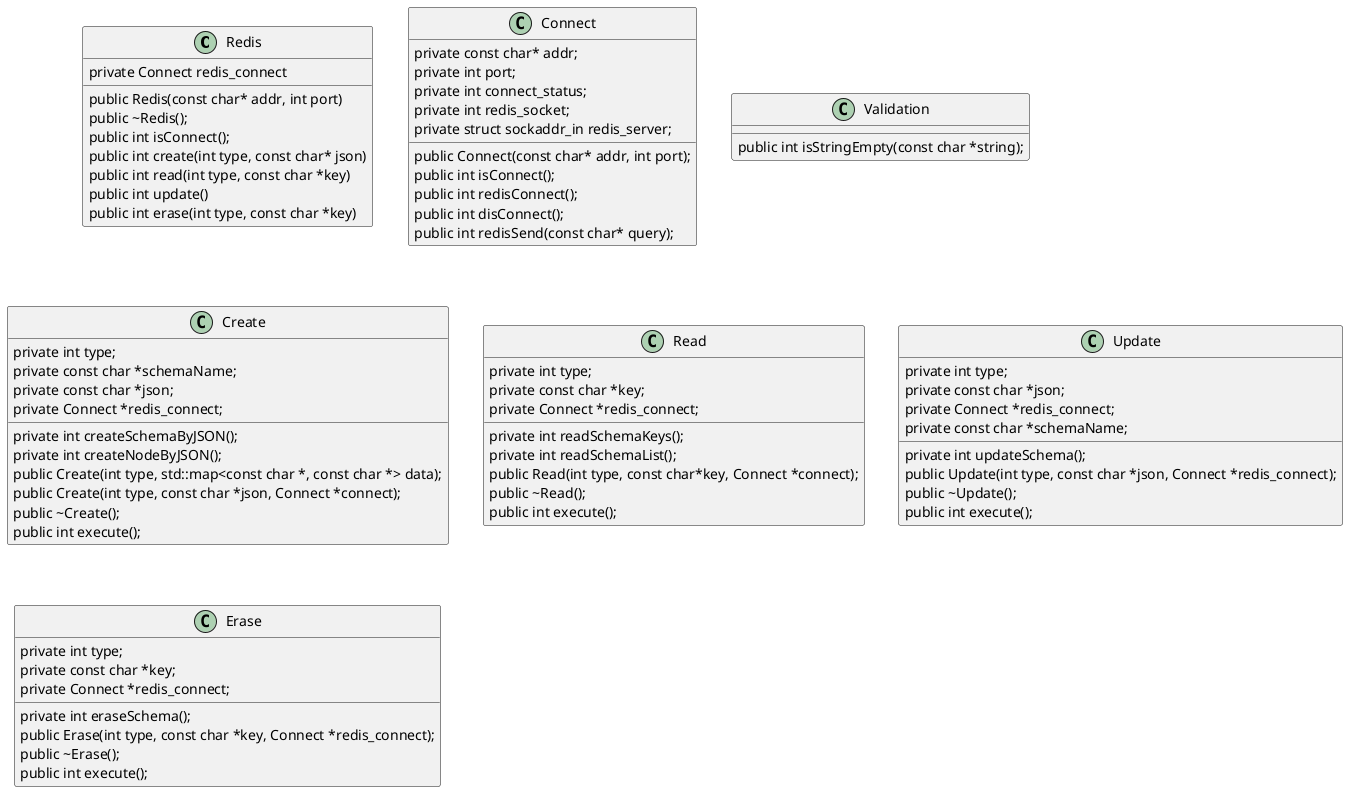 @startuml uml
class Redis
{
    private Connect redis_connect
    public Redis(const char* addr, int port)
    public ~Redis();
    public int isConnect();
    public int create(int type, const char* json)
    public int read(int type, const char *key)
    public int update()
    public int erase(int type, const char *key)
}
class Connect
{
    private const char* addr;
    private int port;
    private int connect_status;
    private int redis_socket;
    private struct sockaddr_in redis_server;
    public Connect(const char* addr, int port);
    public int isConnect();
    public int redisConnect();
    public int disConnect();
    public int redisSend(const char* query);
}
class Validation
{
    public int isStringEmpty(const char *string);
}
class Create
{
    private int type;
    private const char *schemaName;
    private const char *json;
    private Connect *redis_connect;
    private int createSchemaByJSON();
    private int createNodeByJSON();
    public Create(int type, std::map<const char *, const char *> data);
    public Create(int type, const char *json, Connect *connect);
    public ~Create();
    public int execute();
    
}
class Read
{
    private int type;
    private const char *key;
    private Connect *redis_connect;
    private int readSchemaKeys();
    private int readSchemaList();
    public Read(int type, const char*key, Connect *connect);
    public ~Read();
    public int execute();
}
class Update
{
    private int type;
    private const char *json;
    private Connect *redis_connect;
    private const char *schemaName;
    private int updateSchema();
    public Update(int type, const char *json, Connect *redis_connect);
    public ~Update();
    public int execute();
}
class Erase
{
    private int eraseSchema();
    private int type;
    private const char *key;
    private Connect *redis_connect;
    public Erase(int type, const char *key, Connect *redis_connect);
    public ~Erase();
    public int execute();
}
@enduml